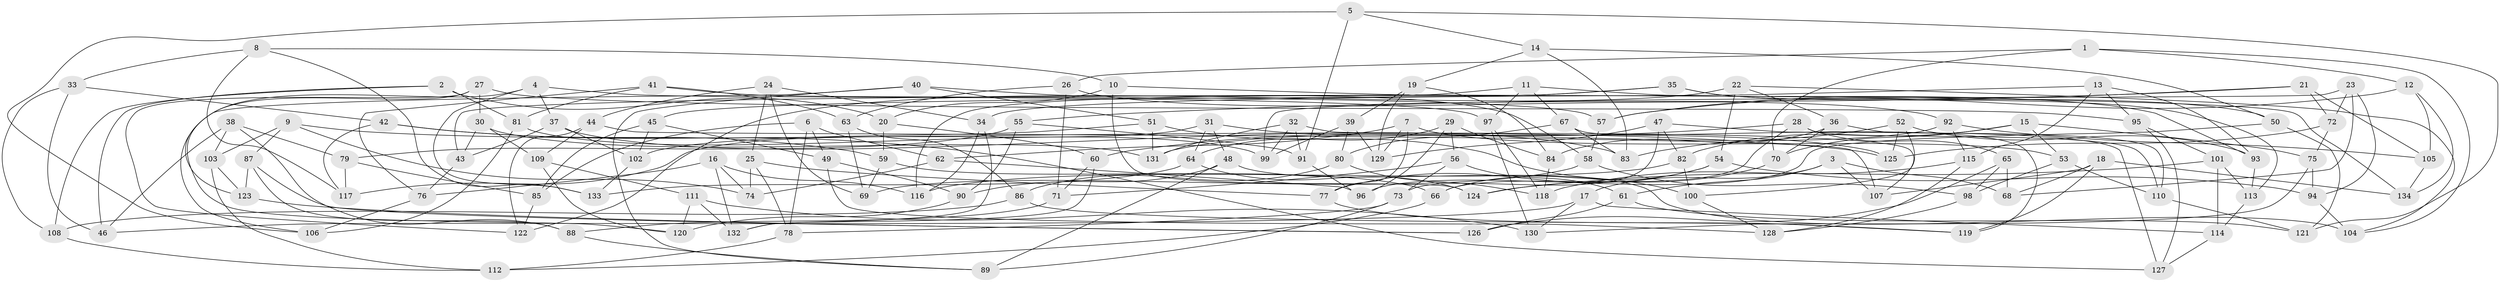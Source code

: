 // Generated by graph-tools (version 1.1) at 2025/16/03/09/25 04:16:18]
// undirected, 134 vertices, 268 edges
graph export_dot {
graph [start="1"]
  node [color=gray90,style=filled];
  1;
  2;
  3;
  4;
  5;
  6;
  7;
  8;
  9;
  10;
  11;
  12;
  13;
  14;
  15;
  16;
  17;
  18;
  19;
  20;
  21;
  22;
  23;
  24;
  25;
  26;
  27;
  28;
  29;
  30;
  31;
  32;
  33;
  34;
  35;
  36;
  37;
  38;
  39;
  40;
  41;
  42;
  43;
  44;
  45;
  46;
  47;
  48;
  49;
  50;
  51;
  52;
  53;
  54;
  55;
  56;
  57;
  58;
  59;
  60;
  61;
  62;
  63;
  64;
  65;
  66;
  67;
  68;
  69;
  70;
  71;
  72;
  73;
  74;
  75;
  76;
  77;
  78;
  79;
  80;
  81;
  82;
  83;
  84;
  85;
  86;
  87;
  88;
  89;
  90;
  91;
  92;
  93;
  94;
  95;
  96;
  97;
  98;
  99;
  100;
  101;
  102;
  103;
  104;
  105;
  106;
  107;
  108;
  109;
  110;
  111;
  112;
  113;
  114;
  115;
  116;
  117;
  118;
  119;
  120;
  121;
  122;
  123;
  124;
  125;
  126;
  127;
  128;
  129;
  130;
  131;
  132;
  133;
  134;
  1 -- 12;
  1 -- 104;
  1 -- 26;
  1 -- 70;
  2 -- 20;
  2 -- 46;
  2 -- 108;
  2 -- 81;
  3 -- 107;
  3 -- 68;
  3 -- 17;
  3 -- 61;
  4 -- 97;
  4 -- 120;
  4 -- 37;
  4 -- 133;
  5 -- 106;
  5 -- 14;
  5 -- 91;
  5 -- 121;
  6 -- 78;
  6 -- 85;
  6 -- 62;
  6 -- 49;
  7 -- 77;
  7 -- 129;
  7 -- 53;
  7 -- 62;
  8 -- 133;
  8 -- 10;
  8 -- 33;
  8 -- 117;
  9 -- 125;
  9 -- 87;
  9 -- 103;
  9 -- 74;
  10 -- 124;
  10 -- 20;
  10 -- 134;
  11 -- 43;
  11 -- 97;
  11 -- 93;
  11 -- 67;
  12 -- 134;
  12 -- 105;
  12 -- 57;
  13 -- 95;
  13 -- 34;
  13 -- 93;
  13 -- 115;
  14 -- 19;
  14 -- 83;
  14 -- 50;
  15 -- 75;
  15 -- 70;
  15 -- 82;
  15 -- 53;
  16 -- 76;
  16 -- 132;
  16 -- 74;
  16 -- 116;
  17 -- 46;
  17 -- 114;
  17 -- 130;
  18 -- 68;
  18 -- 134;
  18 -- 119;
  18 -- 107;
  19 -- 39;
  19 -- 84;
  19 -- 129;
  20 -- 59;
  20 -- 60;
  21 -- 57;
  21 -- 55;
  21 -- 72;
  21 -- 105;
  22 -- 36;
  22 -- 122;
  22 -- 104;
  22 -- 54;
  23 -- 72;
  23 -- 94;
  23 -- 99;
  23 -- 68;
  24 -- 69;
  24 -- 44;
  24 -- 25;
  24 -- 34;
  25 -- 74;
  25 -- 77;
  25 -- 78;
  26 -- 63;
  26 -- 92;
  26 -- 71;
  27 -- 30;
  27 -- 122;
  27 -- 95;
  27 -- 123;
  28 -- 60;
  28 -- 66;
  28 -- 65;
  28 -- 110;
  29 -- 84;
  29 -- 64;
  29 -- 96;
  29 -- 56;
  30 -- 109;
  30 -- 131;
  30 -- 43;
  31 -- 117;
  31 -- 125;
  31 -- 64;
  31 -- 48;
  32 -- 99;
  32 -- 107;
  32 -- 91;
  32 -- 131;
  33 -- 108;
  33 -- 42;
  33 -- 46;
  34 -- 132;
  34 -- 116;
  35 -- 45;
  35 -- 113;
  35 -- 116;
  35 -- 50;
  36 -- 110;
  36 -- 84;
  36 -- 70;
  37 -- 43;
  37 -- 83;
  37 -- 102;
  38 -- 46;
  38 -- 103;
  38 -- 79;
  38 -- 88;
  39 -- 99;
  39 -- 80;
  39 -- 129;
  40 -- 89;
  40 -- 51;
  40 -- 106;
  40 -- 58;
  41 -- 81;
  41 -- 57;
  41 -- 63;
  41 -- 76;
  42 -- 117;
  42 -- 59;
  42 -- 127;
  43 -- 76;
  44 -- 122;
  44 -- 107;
  44 -- 109;
  45 -- 102;
  45 -- 49;
  45 -- 85;
  47 -- 129;
  47 -- 127;
  47 -- 82;
  47 -- 73;
  48 -- 89;
  48 -- 104;
  48 -- 90;
  49 -- 90;
  49 -- 128;
  50 -- 96;
  50 -- 121;
  51 -- 100;
  51 -- 131;
  51 -- 102;
  52 -- 83;
  52 -- 100;
  52 -- 93;
  52 -- 125;
  53 -- 98;
  53 -- 110;
  54 -- 77;
  54 -- 66;
  54 -- 94;
  55 -- 91;
  55 -- 90;
  55 -- 79;
  56 -- 73;
  56 -- 61;
  56 -- 71;
  57 -- 58;
  58 -- 98;
  58 -- 69;
  59 -- 69;
  59 -- 66;
  60 -- 71;
  60 -- 132;
  61 -- 121;
  61 -- 126;
  62 -- 96;
  62 -- 74;
  63 -- 86;
  63 -- 69;
  64 -- 133;
  64 -- 124;
  65 -- 68;
  65 -- 126;
  65 -- 98;
  66 -- 112;
  67 -- 119;
  67 -- 83;
  67 -- 80;
  70 -- 124;
  71 -- 88;
  72 -- 125;
  72 -- 75;
  73 -- 89;
  73 -- 78;
  75 -- 94;
  75 -- 130;
  76 -- 106;
  77 -- 119;
  78 -- 112;
  79 -- 117;
  79 -- 85;
  80 -- 86;
  80 -- 118;
  81 -- 99;
  81 -- 106;
  82 -- 116;
  82 -- 100;
  84 -- 118;
  85 -- 122;
  86 -- 119;
  86 -- 108;
  87 -- 123;
  87 -- 126;
  87 -- 88;
  88 -- 89;
  90 -- 120;
  91 -- 96;
  92 -- 115;
  92 -- 105;
  92 -- 131;
  93 -- 113;
  94 -- 104;
  95 -- 101;
  95 -- 127;
  97 -- 130;
  97 -- 118;
  98 -- 128;
  100 -- 128;
  101 -- 124;
  101 -- 113;
  101 -- 114;
  102 -- 133;
  103 -- 123;
  103 -- 112;
  105 -- 134;
  108 -- 112;
  109 -- 111;
  109 -- 120;
  110 -- 121;
  111 -- 120;
  111 -- 130;
  111 -- 132;
  113 -- 114;
  114 -- 127;
  115 -- 128;
  115 -- 118;
  123 -- 126;
}
